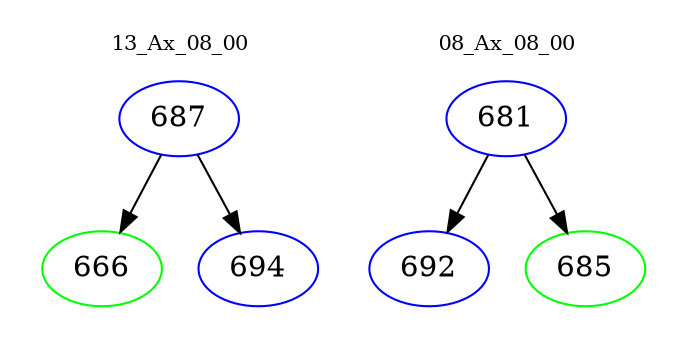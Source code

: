 digraph{
subgraph cluster_0 {
color = white
label = "13_Ax_08_00";
fontsize=10;
T0_687 [label="687", color="blue"]
T0_687 -> T0_666 [color="black"]
T0_666 [label="666", color="green"]
T0_687 -> T0_694 [color="black"]
T0_694 [label="694", color="blue"]
}
subgraph cluster_1 {
color = white
label = "08_Ax_08_00";
fontsize=10;
T1_681 [label="681", color="blue"]
T1_681 -> T1_692 [color="black"]
T1_692 [label="692", color="blue"]
T1_681 -> T1_685 [color="black"]
T1_685 [label="685", color="green"]
}
}
